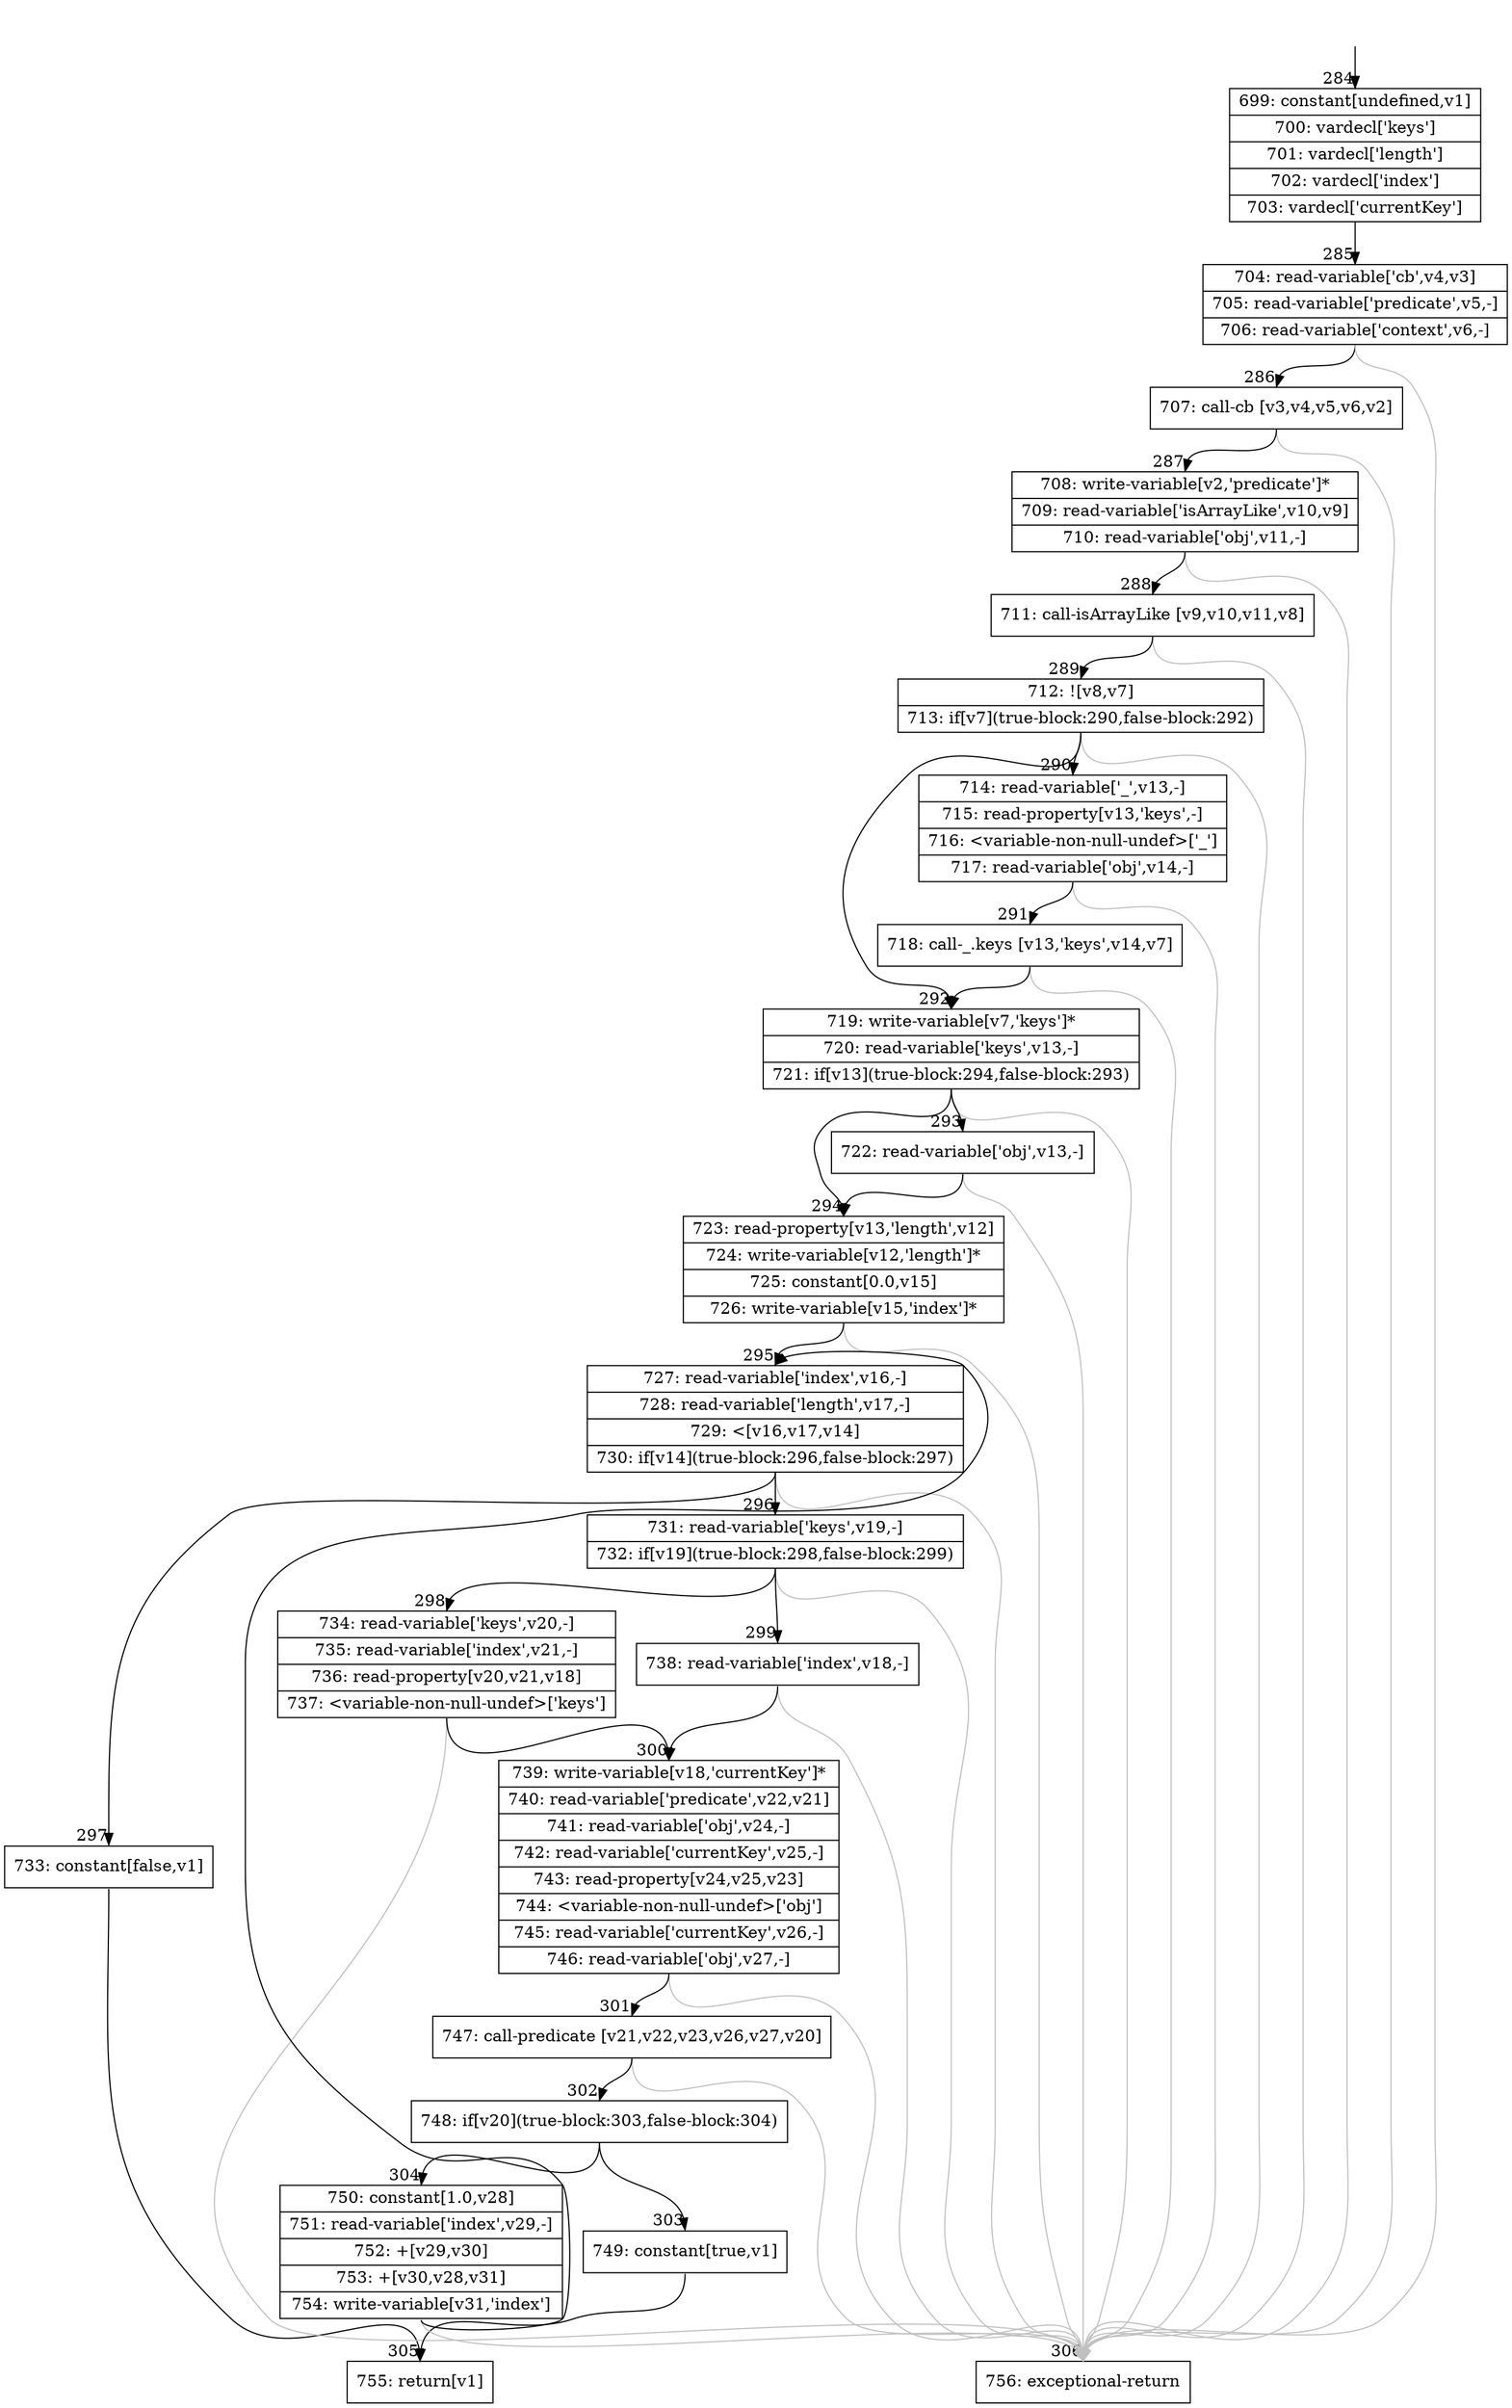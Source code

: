 digraph {
rankdir="TD"
BB_entry28[shape=none,label=""];
BB_entry28 -> BB284 [tailport=s, headport=n, headlabel="    284"]
BB284 [shape=record label="{699: constant[undefined,v1]|700: vardecl['keys']|701: vardecl['length']|702: vardecl['index']|703: vardecl['currentKey']}" ] 
BB284 -> BB285 [tailport=s, headport=n, headlabel="      285"]
BB285 [shape=record label="{704: read-variable['cb',v4,v3]|705: read-variable['predicate',v5,-]|706: read-variable['context',v6,-]}" ] 
BB285 -> BB286 [tailport=s, headport=n, headlabel="      286"]
BB285 -> BB306 [tailport=s, headport=n, color=gray, headlabel="      306"]
BB286 [shape=record label="{707: call-cb [v3,v4,v5,v6,v2]}" ] 
BB286 -> BB287 [tailport=s, headport=n, headlabel="      287"]
BB286 -> BB306 [tailport=s, headport=n, color=gray]
BB287 [shape=record label="{708: write-variable[v2,'predicate']*|709: read-variable['isArrayLike',v10,v9]|710: read-variable['obj',v11,-]}" ] 
BB287 -> BB288 [tailport=s, headport=n, headlabel="      288"]
BB287 -> BB306 [tailport=s, headport=n, color=gray]
BB288 [shape=record label="{711: call-isArrayLike [v9,v10,v11,v8]}" ] 
BB288 -> BB289 [tailport=s, headport=n, headlabel="      289"]
BB288 -> BB306 [tailport=s, headport=n, color=gray]
BB289 [shape=record label="{712: ![v8,v7]|713: if[v7](true-block:290,false-block:292)}" ] 
BB289 -> BB292 [tailport=s, headport=n, headlabel="      292"]
BB289 -> BB290 [tailport=s, headport=n, headlabel="      290"]
BB289 -> BB306 [tailport=s, headport=n, color=gray]
BB290 [shape=record label="{714: read-variable['_',v13,-]|715: read-property[v13,'keys',-]|716: \<variable-non-null-undef\>['_']|717: read-variable['obj',v14,-]}" ] 
BB290 -> BB291 [tailport=s, headport=n, headlabel="      291"]
BB290 -> BB306 [tailport=s, headport=n, color=gray]
BB291 [shape=record label="{718: call-_.keys [v13,'keys',v14,v7]}" ] 
BB291 -> BB292 [tailport=s, headport=n]
BB291 -> BB306 [tailport=s, headport=n, color=gray]
BB292 [shape=record label="{719: write-variable[v7,'keys']*|720: read-variable['keys',v13,-]|721: if[v13](true-block:294,false-block:293)}" ] 
BB292 -> BB294 [tailport=s, headport=n, headlabel="      294"]
BB292 -> BB293 [tailport=s, headport=n, headlabel="      293"]
BB292 -> BB306 [tailport=s, headport=n, color=gray]
BB293 [shape=record label="{722: read-variable['obj',v13,-]}" ] 
BB293 -> BB294 [tailport=s, headport=n]
BB293 -> BB306 [tailport=s, headport=n, color=gray]
BB294 [shape=record label="{723: read-property[v13,'length',v12]|724: write-variable[v12,'length']*|725: constant[0.0,v15]|726: write-variable[v15,'index']*}" ] 
BB294 -> BB295 [tailport=s, headport=n, headlabel="      295"]
BB294 -> BB306 [tailport=s, headport=n, color=gray]
BB295 [shape=record label="{727: read-variable['index',v16,-]|728: read-variable['length',v17,-]|729: \<[v16,v17,v14]|730: if[v14](true-block:296,false-block:297)}" ] 
BB295 -> BB296 [tailport=s, headport=n, headlabel="      296"]
BB295 -> BB297 [tailport=s, headport=n, headlabel="      297"]
BB295 -> BB306 [tailport=s, headport=n, color=gray]
BB296 [shape=record label="{731: read-variable['keys',v19,-]|732: if[v19](true-block:298,false-block:299)}" ] 
BB296 -> BB298 [tailport=s, headport=n, headlabel="      298"]
BB296 -> BB299 [tailport=s, headport=n, headlabel="      299"]
BB296 -> BB306 [tailport=s, headport=n, color=gray]
BB297 [shape=record label="{733: constant[false,v1]}" ] 
BB297 -> BB305 [tailport=s, headport=n, headlabel="      305"]
BB298 [shape=record label="{734: read-variable['keys',v20,-]|735: read-variable['index',v21,-]|736: read-property[v20,v21,v18]|737: \<variable-non-null-undef\>['keys']}" ] 
BB298 -> BB300 [tailport=s, headport=n, headlabel="      300"]
BB298 -> BB306 [tailport=s, headport=n, color=gray]
BB299 [shape=record label="{738: read-variable['index',v18,-]}" ] 
BB299 -> BB300 [tailport=s, headport=n]
BB299 -> BB306 [tailport=s, headport=n, color=gray]
BB300 [shape=record label="{739: write-variable[v18,'currentKey']*|740: read-variable['predicate',v22,v21]|741: read-variable['obj',v24,-]|742: read-variable['currentKey',v25,-]|743: read-property[v24,v25,v23]|744: \<variable-non-null-undef\>['obj']|745: read-variable['currentKey',v26,-]|746: read-variable['obj',v27,-]}" ] 
BB300 -> BB301 [tailport=s, headport=n, headlabel="      301"]
BB300 -> BB306 [tailport=s, headport=n, color=gray]
BB301 [shape=record label="{747: call-predicate [v21,v22,v23,v26,v27,v20]}" ] 
BB301 -> BB302 [tailport=s, headport=n, headlabel="      302"]
BB301 -> BB306 [tailport=s, headport=n, color=gray]
BB302 [shape=record label="{748: if[v20](true-block:303,false-block:304)}" ] 
BB302 -> BB303 [tailport=s, headport=n, headlabel="      303"]
BB302 -> BB304 [tailport=s, headport=n, headlabel="      304"]
BB303 [shape=record label="{749: constant[true,v1]}" ] 
BB303 -> BB305 [tailport=s, headport=n]
BB304 [shape=record label="{750: constant[1.0,v28]|751: read-variable['index',v29,-]|752: +[v29,v30]|753: +[v30,v28,v31]|754: write-variable[v31,'index']}" ] 
BB304 -> BB295 [tailport=s, headport=n]
BB304 -> BB306 [tailport=s, headport=n, color=gray]
BB305 [shape=record label="{755: return[v1]}" ] 
BB306 [shape=record label="{756: exceptional-return}" ] 
//#$~ 260
}
